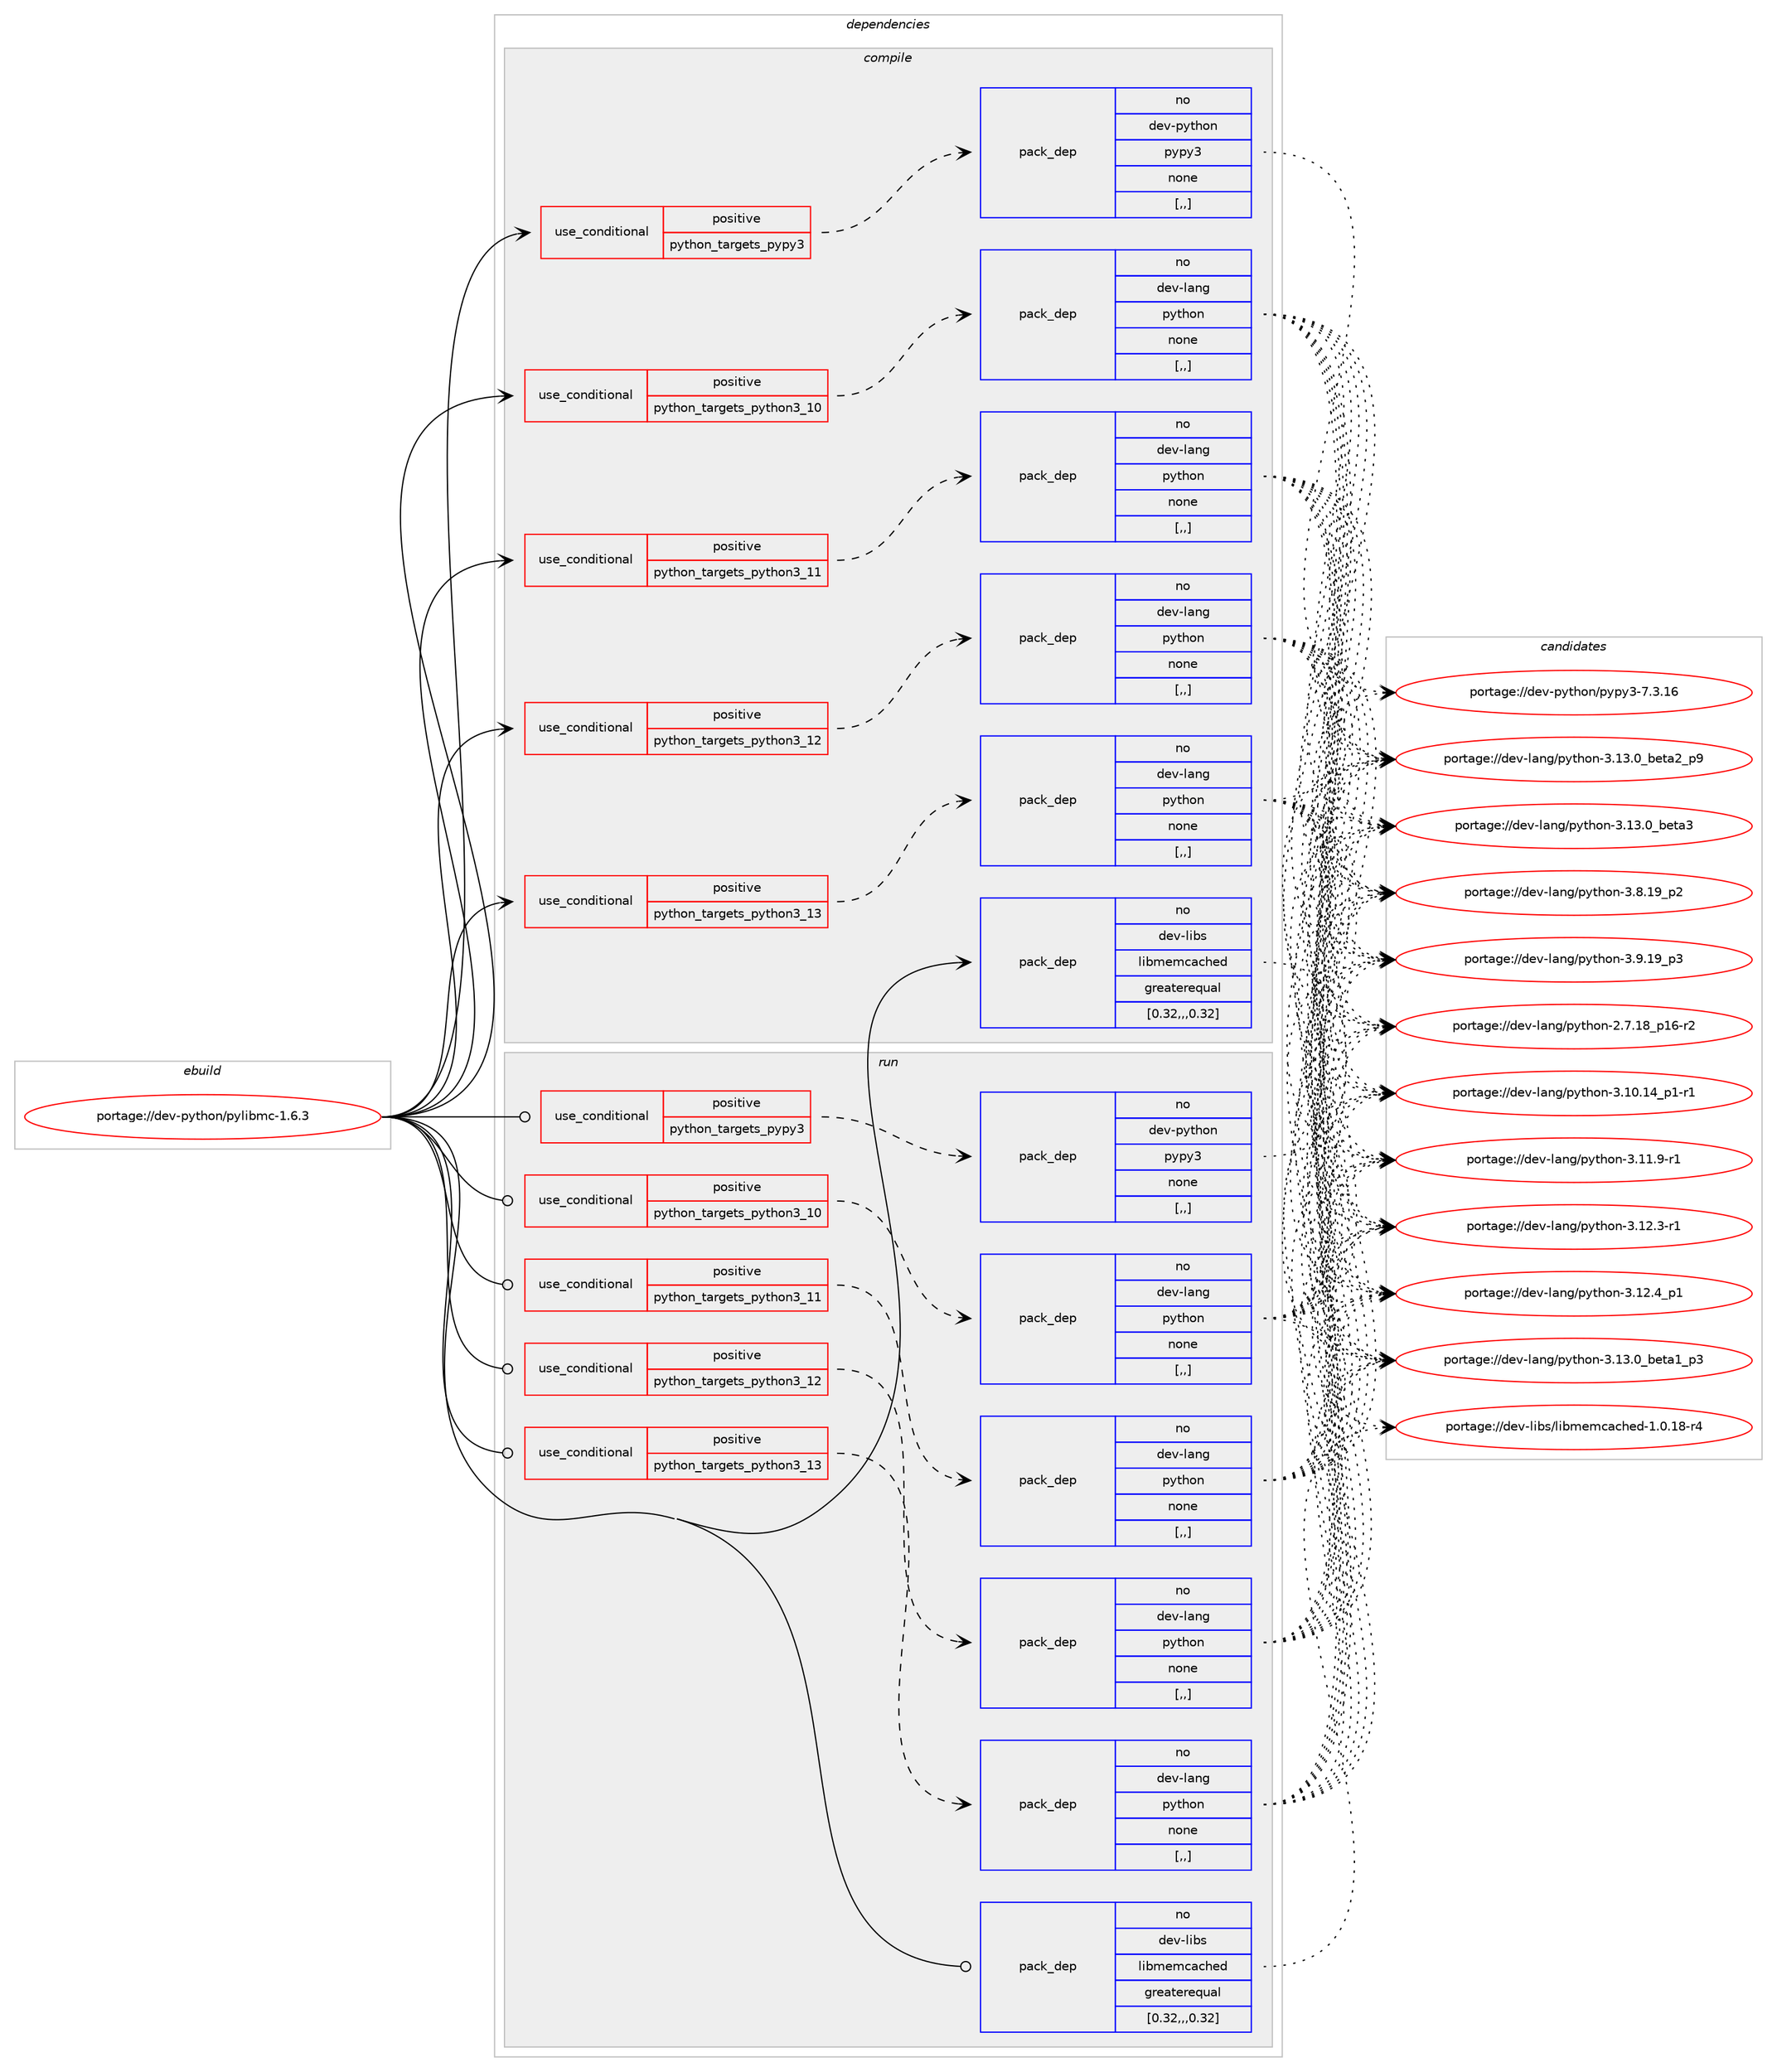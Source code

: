 digraph prolog {

# *************
# Graph options
# *************

newrank=true;
concentrate=true;
compound=true;
graph [rankdir=LR,fontname=Helvetica,fontsize=10,ranksep=1.5];#, ranksep=2.5, nodesep=0.2];
edge  [arrowhead=vee];
node  [fontname=Helvetica,fontsize=10];

# **********
# The ebuild
# **********

subgraph cluster_leftcol {
color=gray;
rank=same;
label=<<i>ebuild</i>>;
id [label="portage://dev-python/pylibmc-1.6.3", color=red, width=4, href="../dev-python/pylibmc-1.6.3.svg"];
}

# ****************
# The dependencies
# ****************

subgraph cluster_midcol {
color=gray;
label=<<i>dependencies</i>>;
subgraph cluster_compile {
fillcolor="#eeeeee";
style=filled;
label=<<i>compile</i>>;
subgraph cond35959 {
dependency153202 [label=<<TABLE BORDER="0" CELLBORDER="1" CELLSPACING="0" CELLPADDING="4"><TR><TD ROWSPAN="3" CELLPADDING="10">use_conditional</TD></TR><TR><TD>positive</TD></TR><TR><TD>python_targets_pypy3</TD></TR></TABLE>>, shape=none, color=red];
subgraph pack116022 {
dependency153203 [label=<<TABLE BORDER="0" CELLBORDER="1" CELLSPACING="0" CELLPADDING="4" WIDTH="220"><TR><TD ROWSPAN="6" CELLPADDING="30">pack_dep</TD></TR><TR><TD WIDTH="110">no</TD></TR><TR><TD>dev-python</TD></TR><TR><TD>pypy3</TD></TR><TR><TD>none</TD></TR><TR><TD>[,,]</TD></TR></TABLE>>, shape=none, color=blue];
}
dependency153202:e -> dependency153203:w [weight=20,style="dashed",arrowhead="vee"];
}
id:e -> dependency153202:w [weight=20,style="solid",arrowhead="vee"];
subgraph cond35960 {
dependency153204 [label=<<TABLE BORDER="0" CELLBORDER="1" CELLSPACING="0" CELLPADDING="4"><TR><TD ROWSPAN="3" CELLPADDING="10">use_conditional</TD></TR><TR><TD>positive</TD></TR><TR><TD>python_targets_python3_10</TD></TR></TABLE>>, shape=none, color=red];
subgraph pack116023 {
dependency153205 [label=<<TABLE BORDER="0" CELLBORDER="1" CELLSPACING="0" CELLPADDING="4" WIDTH="220"><TR><TD ROWSPAN="6" CELLPADDING="30">pack_dep</TD></TR><TR><TD WIDTH="110">no</TD></TR><TR><TD>dev-lang</TD></TR><TR><TD>python</TD></TR><TR><TD>none</TD></TR><TR><TD>[,,]</TD></TR></TABLE>>, shape=none, color=blue];
}
dependency153204:e -> dependency153205:w [weight=20,style="dashed",arrowhead="vee"];
}
id:e -> dependency153204:w [weight=20,style="solid",arrowhead="vee"];
subgraph cond35961 {
dependency153206 [label=<<TABLE BORDER="0" CELLBORDER="1" CELLSPACING="0" CELLPADDING="4"><TR><TD ROWSPAN="3" CELLPADDING="10">use_conditional</TD></TR><TR><TD>positive</TD></TR><TR><TD>python_targets_python3_11</TD></TR></TABLE>>, shape=none, color=red];
subgraph pack116024 {
dependency153207 [label=<<TABLE BORDER="0" CELLBORDER="1" CELLSPACING="0" CELLPADDING="4" WIDTH="220"><TR><TD ROWSPAN="6" CELLPADDING="30">pack_dep</TD></TR><TR><TD WIDTH="110">no</TD></TR><TR><TD>dev-lang</TD></TR><TR><TD>python</TD></TR><TR><TD>none</TD></TR><TR><TD>[,,]</TD></TR></TABLE>>, shape=none, color=blue];
}
dependency153206:e -> dependency153207:w [weight=20,style="dashed",arrowhead="vee"];
}
id:e -> dependency153206:w [weight=20,style="solid",arrowhead="vee"];
subgraph cond35962 {
dependency153208 [label=<<TABLE BORDER="0" CELLBORDER="1" CELLSPACING="0" CELLPADDING="4"><TR><TD ROWSPAN="3" CELLPADDING="10">use_conditional</TD></TR><TR><TD>positive</TD></TR><TR><TD>python_targets_python3_12</TD></TR></TABLE>>, shape=none, color=red];
subgraph pack116025 {
dependency153209 [label=<<TABLE BORDER="0" CELLBORDER="1" CELLSPACING="0" CELLPADDING="4" WIDTH="220"><TR><TD ROWSPAN="6" CELLPADDING="30">pack_dep</TD></TR><TR><TD WIDTH="110">no</TD></TR><TR><TD>dev-lang</TD></TR><TR><TD>python</TD></TR><TR><TD>none</TD></TR><TR><TD>[,,]</TD></TR></TABLE>>, shape=none, color=blue];
}
dependency153208:e -> dependency153209:w [weight=20,style="dashed",arrowhead="vee"];
}
id:e -> dependency153208:w [weight=20,style="solid",arrowhead="vee"];
subgraph cond35963 {
dependency153210 [label=<<TABLE BORDER="0" CELLBORDER="1" CELLSPACING="0" CELLPADDING="4"><TR><TD ROWSPAN="3" CELLPADDING="10">use_conditional</TD></TR><TR><TD>positive</TD></TR><TR><TD>python_targets_python3_13</TD></TR></TABLE>>, shape=none, color=red];
subgraph pack116026 {
dependency153211 [label=<<TABLE BORDER="0" CELLBORDER="1" CELLSPACING="0" CELLPADDING="4" WIDTH="220"><TR><TD ROWSPAN="6" CELLPADDING="30">pack_dep</TD></TR><TR><TD WIDTH="110">no</TD></TR><TR><TD>dev-lang</TD></TR><TR><TD>python</TD></TR><TR><TD>none</TD></TR><TR><TD>[,,]</TD></TR></TABLE>>, shape=none, color=blue];
}
dependency153210:e -> dependency153211:w [weight=20,style="dashed",arrowhead="vee"];
}
id:e -> dependency153210:w [weight=20,style="solid",arrowhead="vee"];
subgraph pack116027 {
dependency153212 [label=<<TABLE BORDER="0" CELLBORDER="1" CELLSPACING="0" CELLPADDING="4" WIDTH="220"><TR><TD ROWSPAN="6" CELLPADDING="30">pack_dep</TD></TR><TR><TD WIDTH="110">no</TD></TR><TR><TD>dev-libs</TD></TR><TR><TD>libmemcached</TD></TR><TR><TD>greaterequal</TD></TR><TR><TD>[0.32,,,0.32]</TD></TR></TABLE>>, shape=none, color=blue];
}
id:e -> dependency153212:w [weight=20,style="solid",arrowhead="vee"];
}
subgraph cluster_compileandrun {
fillcolor="#eeeeee";
style=filled;
label=<<i>compile and run</i>>;
}
subgraph cluster_run {
fillcolor="#eeeeee";
style=filled;
label=<<i>run</i>>;
subgraph cond35964 {
dependency153213 [label=<<TABLE BORDER="0" CELLBORDER="1" CELLSPACING="0" CELLPADDING="4"><TR><TD ROWSPAN="3" CELLPADDING="10">use_conditional</TD></TR><TR><TD>positive</TD></TR><TR><TD>python_targets_pypy3</TD></TR></TABLE>>, shape=none, color=red];
subgraph pack116028 {
dependency153214 [label=<<TABLE BORDER="0" CELLBORDER="1" CELLSPACING="0" CELLPADDING="4" WIDTH="220"><TR><TD ROWSPAN="6" CELLPADDING="30">pack_dep</TD></TR><TR><TD WIDTH="110">no</TD></TR><TR><TD>dev-python</TD></TR><TR><TD>pypy3</TD></TR><TR><TD>none</TD></TR><TR><TD>[,,]</TD></TR></TABLE>>, shape=none, color=blue];
}
dependency153213:e -> dependency153214:w [weight=20,style="dashed",arrowhead="vee"];
}
id:e -> dependency153213:w [weight=20,style="solid",arrowhead="odot"];
subgraph cond35965 {
dependency153215 [label=<<TABLE BORDER="0" CELLBORDER="1" CELLSPACING="0" CELLPADDING="4"><TR><TD ROWSPAN="3" CELLPADDING="10">use_conditional</TD></TR><TR><TD>positive</TD></TR><TR><TD>python_targets_python3_10</TD></TR></TABLE>>, shape=none, color=red];
subgraph pack116029 {
dependency153216 [label=<<TABLE BORDER="0" CELLBORDER="1" CELLSPACING="0" CELLPADDING="4" WIDTH="220"><TR><TD ROWSPAN="6" CELLPADDING="30">pack_dep</TD></TR><TR><TD WIDTH="110">no</TD></TR><TR><TD>dev-lang</TD></TR><TR><TD>python</TD></TR><TR><TD>none</TD></TR><TR><TD>[,,]</TD></TR></TABLE>>, shape=none, color=blue];
}
dependency153215:e -> dependency153216:w [weight=20,style="dashed",arrowhead="vee"];
}
id:e -> dependency153215:w [weight=20,style="solid",arrowhead="odot"];
subgraph cond35966 {
dependency153217 [label=<<TABLE BORDER="0" CELLBORDER="1" CELLSPACING="0" CELLPADDING="4"><TR><TD ROWSPAN="3" CELLPADDING="10">use_conditional</TD></TR><TR><TD>positive</TD></TR><TR><TD>python_targets_python3_11</TD></TR></TABLE>>, shape=none, color=red];
subgraph pack116030 {
dependency153218 [label=<<TABLE BORDER="0" CELLBORDER="1" CELLSPACING="0" CELLPADDING="4" WIDTH="220"><TR><TD ROWSPAN="6" CELLPADDING="30">pack_dep</TD></TR><TR><TD WIDTH="110">no</TD></TR><TR><TD>dev-lang</TD></TR><TR><TD>python</TD></TR><TR><TD>none</TD></TR><TR><TD>[,,]</TD></TR></TABLE>>, shape=none, color=blue];
}
dependency153217:e -> dependency153218:w [weight=20,style="dashed",arrowhead="vee"];
}
id:e -> dependency153217:w [weight=20,style="solid",arrowhead="odot"];
subgraph cond35967 {
dependency153219 [label=<<TABLE BORDER="0" CELLBORDER="1" CELLSPACING="0" CELLPADDING="4"><TR><TD ROWSPAN="3" CELLPADDING="10">use_conditional</TD></TR><TR><TD>positive</TD></TR><TR><TD>python_targets_python3_12</TD></TR></TABLE>>, shape=none, color=red];
subgraph pack116031 {
dependency153220 [label=<<TABLE BORDER="0" CELLBORDER="1" CELLSPACING="0" CELLPADDING="4" WIDTH="220"><TR><TD ROWSPAN="6" CELLPADDING="30">pack_dep</TD></TR><TR><TD WIDTH="110">no</TD></TR><TR><TD>dev-lang</TD></TR><TR><TD>python</TD></TR><TR><TD>none</TD></TR><TR><TD>[,,]</TD></TR></TABLE>>, shape=none, color=blue];
}
dependency153219:e -> dependency153220:w [weight=20,style="dashed",arrowhead="vee"];
}
id:e -> dependency153219:w [weight=20,style="solid",arrowhead="odot"];
subgraph cond35968 {
dependency153221 [label=<<TABLE BORDER="0" CELLBORDER="1" CELLSPACING="0" CELLPADDING="4"><TR><TD ROWSPAN="3" CELLPADDING="10">use_conditional</TD></TR><TR><TD>positive</TD></TR><TR><TD>python_targets_python3_13</TD></TR></TABLE>>, shape=none, color=red];
subgraph pack116032 {
dependency153222 [label=<<TABLE BORDER="0" CELLBORDER="1" CELLSPACING="0" CELLPADDING="4" WIDTH="220"><TR><TD ROWSPAN="6" CELLPADDING="30">pack_dep</TD></TR><TR><TD WIDTH="110">no</TD></TR><TR><TD>dev-lang</TD></TR><TR><TD>python</TD></TR><TR><TD>none</TD></TR><TR><TD>[,,]</TD></TR></TABLE>>, shape=none, color=blue];
}
dependency153221:e -> dependency153222:w [weight=20,style="dashed",arrowhead="vee"];
}
id:e -> dependency153221:w [weight=20,style="solid",arrowhead="odot"];
subgraph pack116033 {
dependency153223 [label=<<TABLE BORDER="0" CELLBORDER="1" CELLSPACING="0" CELLPADDING="4" WIDTH="220"><TR><TD ROWSPAN="6" CELLPADDING="30">pack_dep</TD></TR><TR><TD WIDTH="110">no</TD></TR><TR><TD>dev-libs</TD></TR><TR><TD>libmemcached</TD></TR><TR><TD>greaterequal</TD></TR><TR><TD>[0.32,,,0.32]</TD></TR></TABLE>>, shape=none, color=blue];
}
id:e -> dependency153223:w [weight=20,style="solid",arrowhead="odot"];
}
}

# **************
# The candidates
# **************

subgraph cluster_choices {
rank=same;
color=gray;
label=<<i>candidates</i>>;

subgraph choice116022 {
color=black;
nodesep=1;
choice10010111845112121116104111110471121211121215145554651464954 [label="portage://dev-python/pypy3-7.3.16", color=red, width=4,href="../dev-python/pypy3-7.3.16.svg"];
dependency153203:e -> choice10010111845112121116104111110471121211121215145554651464954:w [style=dotted,weight="100"];
}
subgraph choice116023 {
color=black;
nodesep=1;
choice100101118451089711010347112121116104111110455046554649569511249544511450 [label="portage://dev-lang/python-2.7.18_p16-r2", color=red, width=4,href="../dev-lang/python-2.7.18_p16-r2.svg"];
choice100101118451089711010347112121116104111110455146494846495295112494511449 [label="portage://dev-lang/python-3.10.14_p1-r1", color=red, width=4,href="../dev-lang/python-3.10.14_p1-r1.svg"];
choice100101118451089711010347112121116104111110455146494946574511449 [label="portage://dev-lang/python-3.11.9-r1", color=red, width=4,href="../dev-lang/python-3.11.9-r1.svg"];
choice100101118451089711010347112121116104111110455146495046514511449 [label="portage://dev-lang/python-3.12.3-r1", color=red, width=4,href="../dev-lang/python-3.12.3-r1.svg"];
choice100101118451089711010347112121116104111110455146495046529511249 [label="portage://dev-lang/python-3.12.4_p1", color=red, width=4,href="../dev-lang/python-3.12.4_p1.svg"];
choice10010111845108971101034711212111610411111045514649514648959810111697499511251 [label="portage://dev-lang/python-3.13.0_beta1_p3", color=red, width=4,href="../dev-lang/python-3.13.0_beta1_p3.svg"];
choice10010111845108971101034711212111610411111045514649514648959810111697509511257 [label="portage://dev-lang/python-3.13.0_beta2_p9", color=red, width=4,href="../dev-lang/python-3.13.0_beta2_p9.svg"];
choice1001011184510897110103471121211161041111104551464951464895981011169751 [label="portage://dev-lang/python-3.13.0_beta3", color=red, width=4,href="../dev-lang/python-3.13.0_beta3.svg"];
choice100101118451089711010347112121116104111110455146564649579511250 [label="portage://dev-lang/python-3.8.19_p2", color=red, width=4,href="../dev-lang/python-3.8.19_p2.svg"];
choice100101118451089711010347112121116104111110455146574649579511251 [label="portage://dev-lang/python-3.9.19_p3", color=red, width=4,href="../dev-lang/python-3.9.19_p3.svg"];
dependency153205:e -> choice100101118451089711010347112121116104111110455046554649569511249544511450:w [style=dotted,weight="100"];
dependency153205:e -> choice100101118451089711010347112121116104111110455146494846495295112494511449:w [style=dotted,weight="100"];
dependency153205:e -> choice100101118451089711010347112121116104111110455146494946574511449:w [style=dotted,weight="100"];
dependency153205:e -> choice100101118451089711010347112121116104111110455146495046514511449:w [style=dotted,weight="100"];
dependency153205:e -> choice100101118451089711010347112121116104111110455146495046529511249:w [style=dotted,weight="100"];
dependency153205:e -> choice10010111845108971101034711212111610411111045514649514648959810111697499511251:w [style=dotted,weight="100"];
dependency153205:e -> choice10010111845108971101034711212111610411111045514649514648959810111697509511257:w [style=dotted,weight="100"];
dependency153205:e -> choice1001011184510897110103471121211161041111104551464951464895981011169751:w [style=dotted,weight="100"];
dependency153205:e -> choice100101118451089711010347112121116104111110455146564649579511250:w [style=dotted,weight="100"];
dependency153205:e -> choice100101118451089711010347112121116104111110455146574649579511251:w [style=dotted,weight="100"];
}
subgraph choice116024 {
color=black;
nodesep=1;
choice100101118451089711010347112121116104111110455046554649569511249544511450 [label="portage://dev-lang/python-2.7.18_p16-r2", color=red, width=4,href="../dev-lang/python-2.7.18_p16-r2.svg"];
choice100101118451089711010347112121116104111110455146494846495295112494511449 [label="portage://dev-lang/python-3.10.14_p1-r1", color=red, width=4,href="../dev-lang/python-3.10.14_p1-r1.svg"];
choice100101118451089711010347112121116104111110455146494946574511449 [label="portage://dev-lang/python-3.11.9-r1", color=red, width=4,href="../dev-lang/python-3.11.9-r1.svg"];
choice100101118451089711010347112121116104111110455146495046514511449 [label="portage://dev-lang/python-3.12.3-r1", color=red, width=4,href="../dev-lang/python-3.12.3-r1.svg"];
choice100101118451089711010347112121116104111110455146495046529511249 [label="portage://dev-lang/python-3.12.4_p1", color=red, width=4,href="../dev-lang/python-3.12.4_p1.svg"];
choice10010111845108971101034711212111610411111045514649514648959810111697499511251 [label="portage://dev-lang/python-3.13.0_beta1_p3", color=red, width=4,href="../dev-lang/python-3.13.0_beta1_p3.svg"];
choice10010111845108971101034711212111610411111045514649514648959810111697509511257 [label="portage://dev-lang/python-3.13.0_beta2_p9", color=red, width=4,href="../dev-lang/python-3.13.0_beta2_p9.svg"];
choice1001011184510897110103471121211161041111104551464951464895981011169751 [label="portage://dev-lang/python-3.13.0_beta3", color=red, width=4,href="../dev-lang/python-3.13.0_beta3.svg"];
choice100101118451089711010347112121116104111110455146564649579511250 [label="portage://dev-lang/python-3.8.19_p2", color=red, width=4,href="../dev-lang/python-3.8.19_p2.svg"];
choice100101118451089711010347112121116104111110455146574649579511251 [label="portage://dev-lang/python-3.9.19_p3", color=red, width=4,href="../dev-lang/python-3.9.19_p3.svg"];
dependency153207:e -> choice100101118451089711010347112121116104111110455046554649569511249544511450:w [style=dotted,weight="100"];
dependency153207:e -> choice100101118451089711010347112121116104111110455146494846495295112494511449:w [style=dotted,weight="100"];
dependency153207:e -> choice100101118451089711010347112121116104111110455146494946574511449:w [style=dotted,weight="100"];
dependency153207:e -> choice100101118451089711010347112121116104111110455146495046514511449:w [style=dotted,weight="100"];
dependency153207:e -> choice100101118451089711010347112121116104111110455146495046529511249:w [style=dotted,weight="100"];
dependency153207:e -> choice10010111845108971101034711212111610411111045514649514648959810111697499511251:w [style=dotted,weight="100"];
dependency153207:e -> choice10010111845108971101034711212111610411111045514649514648959810111697509511257:w [style=dotted,weight="100"];
dependency153207:e -> choice1001011184510897110103471121211161041111104551464951464895981011169751:w [style=dotted,weight="100"];
dependency153207:e -> choice100101118451089711010347112121116104111110455146564649579511250:w [style=dotted,weight="100"];
dependency153207:e -> choice100101118451089711010347112121116104111110455146574649579511251:w [style=dotted,weight="100"];
}
subgraph choice116025 {
color=black;
nodesep=1;
choice100101118451089711010347112121116104111110455046554649569511249544511450 [label="portage://dev-lang/python-2.7.18_p16-r2", color=red, width=4,href="../dev-lang/python-2.7.18_p16-r2.svg"];
choice100101118451089711010347112121116104111110455146494846495295112494511449 [label="portage://dev-lang/python-3.10.14_p1-r1", color=red, width=4,href="../dev-lang/python-3.10.14_p1-r1.svg"];
choice100101118451089711010347112121116104111110455146494946574511449 [label="portage://dev-lang/python-3.11.9-r1", color=red, width=4,href="../dev-lang/python-3.11.9-r1.svg"];
choice100101118451089711010347112121116104111110455146495046514511449 [label="portage://dev-lang/python-3.12.3-r1", color=red, width=4,href="../dev-lang/python-3.12.3-r1.svg"];
choice100101118451089711010347112121116104111110455146495046529511249 [label="portage://dev-lang/python-3.12.4_p1", color=red, width=4,href="../dev-lang/python-3.12.4_p1.svg"];
choice10010111845108971101034711212111610411111045514649514648959810111697499511251 [label="portage://dev-lang/python-3.13.0_beta1_p3", color=red, width=4,href="../dev-lang/python-3.13.0_beta1_p3.svg"];
choice10010111845108971101034711212111610411111045514649514648959810111697509511257 [label="portage://dev-lang/python-3.13.0_beta2_p9", color=red, width=4,href="../dev-lang/python-3.13.0_beta2_p9.svg"];
choice1001011184510897110103471121211161041111104551464951464895981011169751 [label="portage://dev-lang/python-3.13.0_beta3", color=red, width=4,href="../dev-lang/python-3.13.0_beta3.svg"];
choice100101118451089711010347112121116104111110455146564649579511250 [label="portage://dev-lang/python-3.8.19_p2", color=red, width=4,href="../dev-lang/python-3.8.19_p2.svg"];
choice100101118451089711010347112121116104111110455146574649579511251 [label="portage://dev-lang/python-3.9.19_p3", color=red, width=4,href="../dev-lang/python-3.9.19_p3.svg"];
dependency153209:e -> choice100101118451089711010347112121116104111110455046554649569511249544511450:w [style=dotted,weight="100"];
dependency153209:e -> choice100101118451089711010347112121116104111110455146494846495295112494511449:w [style=dotted,weight="100"];
dependency153209:e -> choice100101118451089711010347112121116104111110455146494946574511449:w [style=dotted,weight="100"];
dependency153209:e -> choice100101118451089711010347112121116104111110455146495046514511449:w [style=dotted,weight="100"];
dependency153209:e -> choice100101118451089711010347112121116104111110455146495046529511249:w [style=dotted,weight="100"];
dependency153209:e -> choice10010111845108971101034711212111610411111045514649514648959810111697499511251:w [style=dotted,weight="100"];
dependency153209:e -> choice10010111845108971101034711212111610411111045514649514648959810111697509511257:w [style=dotted,weight="100"];
dependency153209:e -> choice1001011184510897110103471121211161041111104551464951464895981011169751:w [style=dotted,weight="100"];
dependency153209:e -> choice100101118451089711010347112121116104111110455146564649579511250:w [style=dotted,weight="100"];
dependency153209:e -> choice100101118451089711010347112121116104111110455146574649579511251:w [style=dotted,weight="100"];
}
subgraph choice116026 {
color=black;
nodesep=1;
choice100101118451089711010347112121116104111110455046554649569511249544511450 [label="portage://dev-lang/python-2.7.18_p16-r2", color=red, width=4,href="../dev-lang/python-2.7.18_p16-r2.svg"];
choice100101118451089711010347112121116104111110455146494846495295112494511449 [label="portage://dev-lang/python-3.10.14_p1-r1", color=red, width=4,href="../dev-lang/python-3.10.14_p1-r1.svg"];
choice100101118451089711010347112121116104111110455146494946574511449 [label="portage://dev-lang/python-3.11.9-r1", color=red, width=4,href="../dev-lang/python-3.11.9-r1.svg"];
choice100101118451089711010347112121116104111110455146495046514511449 [label="portage://dev-lang/python-3.12.3-r1", color=red, width=4,href="../dev-lang/python-3.12.3-r1.svg"];
choice100101118451089711010347112121116104111110455146495046529511249 [label="portage://dev-lang/python-3.12.4_p1", color=red, width=4,href="../dev-lang/python-3.12.4_p1.svg"];
choice10010111845108971101034711212111610411111045514649514648959810111697499511251 [label="portage://dev-lang/python-3.13.0_beta1_p3", color=red, width=4,href="../dev-lang/python-3.13.0_beta1_p3.svg"];
choice10010111845108971101034711212111610411111045514649514648959810111697509511257 [label="portage://dev-lang/python-3.13.0_beta2_p9", color=red, width=4,href="../dev-lang/python-3.13.0_beta2_p9.svg"];
choice1001011184510897110103471121211161041111104551464951464895981011169751 [label="portage://dev-lang/python-3.13.0_beta3", color=red, width=4,href="../dev-lang/python-3.13.0_beta3.svg"];
choice100101118451089711010347112121116104111110455146564649579511250 [label="portage://dev-lang/python-3.8.19_p2", color=red, width=4,href="../dev-lang/python-3.8.19_p2.svg"];
choice100101118451089711010347112121116104111110455146574649579511251 [label="portage://dev-lang/python-3.9.19_p3", color=red, width=4,href="../dev-lang/python-3.9.19_p3.svg"];
dependency153211:e -> choice100101118451089711010347112121116104111110455046554649569511249544511450:w [style=dotted,weight="100"];
dependency153211:e -> choice100101118451089711010347112121116104111110455146494846495295112494511449:w [style=dotted,weight="100"];
dependency153211:e -> choice100101118451089711010347112121116104111110455146494946574511449:w [style=dotted,weight="100"];
dependency153211:e -> choice100101118451089711010347112121116104111110455146495046514511449:w [style=dotted,weight="100"];
dependency153211:e -> choice100101118451089711010347112121116104111110455146495046529511249:w [style=dotted,weight="100"];
dependency153211:e -> choice10010111845108971101034711212111610411111045514649514648959810111697499511251:w [style=dotted,weight="100"];
dependency153211:e -> choice10010111845108971101034711212111610411111045514649514648959810111697509511257:w [style=dotted,weight="100"];
dependency153211:e -> choice1001011184510897110103471121211161041111104551464951464895981011169751:w [style=dotted,weight="100"];
dependency153211:e -> choice100101118451089711010347112121116104111110455146564649579511250:w [style=dotted,weight="100"];
dependency153211:e -> choice100101118451089711010347112121116104111110455146574649579511251:w [style=dotted,weight="100"];
}
subgraph choice116027 {
color=black;
nodesep=1;
choice10010111845108105981154710810598109101109999799104101100454946484649564511452 [label="portage://dev-libs/libmemcached-1.0.18-r4", color=red, width=4,href="../dev-libs/libmemcached-1.0.18-r4.svg"];
dependency153212:e -> choice10010111845108105981154710810598109101109999799104101100454946484649564511452:w [style=dotted,weight="100"];
}
subgraph choice116028 {
color=black;
nodesep=1;
choice10010111845112121116104111110471121211121215145554651464954 [label="portage://dev-python/pypy3-7.3.16", color=red, width=4,href="../dev-python/pypy3-7.3.16.svg"];
dependency153214:e -> choice10010111845112121116104111110471121211121215145554651464954:w [style=dotted,weight="100"];
}
subgraph choice116029 {
color=black;
nodesep=1;
choice100101118451089711010347112121116104111110455046554649569511249544511450 [label="portage://dev-lang/python-2.7.18_p16-r2", color=red, width=4,href="../dev-lang/python-2.7.18_p16-r2.svg"];
choice100101118451089711010347112121116104111110455146494846495295112494511449 [label="portage://dev-lang/python-3.10.14_p1-r1", color=red, width=4,href="../dev-lang/python-3.10.14_p1-r1.svg"];
choice100101118451089711010347112121116104111110455146494946574511449 [label="portage://dev-lang/python-3.11.9-r1", color=red, width=4,href="../dev-lang/python-3.11.9-r1.svg"];
choice100101118451089711010347112121116104111110455146495046514511449 [label="portage://dev-lang/python-3.12.3-r1", color=red, width=4,href="../dev-lang/python-3.12.3-r1.svg"];
choice100101118451089711010347112121116104111110455146495046529511249 [label="portage://dev-lang/python-3.12.4_p1", color=red, width=4,href="../dev-lang/python-3.12.4_p1.svg"];
choice10010111845108971101034711212111610411111045514649514648959810111697499511251 [label="portage://dev-lang/python-3.13.0_beta1_p3", color=red, width=4,href="../dev-lang/python-3.13.0_beta1_p3.svg"];
choice10010111845108971101034711212111610411111045514649514648959810111697509511257 [label="portage://dev-lang/python-3.13.0_beta2_p9", color=red, width=4,href="../dev-lang/python-3.13.0_beta2_p9.svg"];
choice1001011184510897110103471121211161041111104551464951464895981011169751 [label="portage://dev-lang/python-3.13.0_beta3", color=red, width=4,href="../dev-lang/python-3.13.0_beta3.svg"];
choice100101118451089711010347112121116104111110455146564649579511250 [label="portage://dev-lang/python-3.8.19_p2", color=red, width=4,href="../dev-lang/python-3.8.19_p2.svg"];
choice100101118451089711010347112121116104111110455146574649579511251 [label="portage://dev-lang/python-3.9.19_p3", color=red, width=4,href="../dev-lang/python-3.9.19_p3.svg"];
dependency153216:e -> choice100101118451089711010347112121116104111110455046554649569511249544511450:w [style=dotted,weight="100"];
dependency153216:e -> choice100101118451089711010347112121116104111110455146494846495295112494511449:w [style=dotted,weight="100"];
dependency153216:e -> choice100101118451089711010347112121116104111110455146494946574511449:w [style=dotted,weight="100"];
dependency153216:e -> choice100101118451089711010347112121116104111110455146495046514511449:w [style=dotted,weight="100"];
dependency153216:e -> choice100101118451089711010347112121116104111110455146495046529511249:w [style=dotted,weight="100"];
dependency153216:e -> choice10010111845108971101034711212111610411111045514649514648959810111697499511251:w [style=dotted,weight="100"];
dependency153216:e -> choice10010111845108971101034711212111610411111045514649514648959810111697509511257:w [style=dotted,weight="100"];
dependency153216:e -> choice1001011184510897110103471121211161041111104551464951464895981011169751:w [style=dotted,weight="100"];
dependency153216:e -> choice100101118451089711010347112121116104111110455146564649579511250:w [style=dotted,weight="100"];
dependency153216:e -> choice100101118451089711010347112121116104111110455146574649579511251:w [style=dotted,weight="100"];
}
subgraph choice116030 {
color=black;
nodesep=1;
choice100101118451089711010347112121116104111110455046554649569511249544511450 [label="portage://dev-lang/python-2.7.18_p16-r2", color=red, width=4,href="../dev-lang/python-2.7.18_p16-r2.svg"];
choice100101118451089711010347112121116104111110455146494846495295112494511449 [label="portage://dev-lang/python-3.10.14_p1-r1", color=red, width=4,href="../dev-lang/python-3.10.14_p1-r1.svg"];
choice100101118451089711010347112121116104111110455146494946574511449 [label="portage://dev-lang/python-3.11.9-r1", color=red, width=4,href="../dev-lang/python-3.11.9-r1.svg"];
choice100101118451089711010347112121116104111110455146495046514511449 [label="portage://dev-lang/python-3.12.3-r1", color=red, width=4,href="../dev-lang/python-3.12.3-r1.svg"];
choice100101118451089711010347112121116104111110455146495046529511249 [label="portage://dev-lang/python-3.12.4_p1", color=red, width=4,href="../dev-lang/python-3.12.4_p1.svg"];
choice10010111845108971101034711212111610411111045514649514648959810111697499511251 [label="portage://dev-lang/python-3.13.0_beta1_p3", color=red, width=4,href="../dev-lang/python-3.13.0_beta1_p3.svg"];
choice10010111845108971101034711212111610411111045514649514648959810111697509511257 [label="portage://dev-lang/python-3.13.0_beta2_p9", color=red, width=4,href="../dev-lang/python-3.13.0_beta2_p9.svg"];
choice1001011184510897110103471121211161041111104551464951464895981011169751 [label="portage://dev-lang/python-3.13.0_beta3", color=red, width=4,href="../dev-lang/python-3.13.0_beta3.svg"];
choice100101118451089711010347112121116104111110455146564649579511250 [label="portage://dev-lang/python-3.8.19_p2", color=red, width=4,href="../dev-lang/python-3.8.19_p2.svg"];
choice100101118451089711010347112121116104111110455146574649579511251 [label="portage://dev-lang/python-3.9.19_p3", color=red, width=4,href="../dev-lang/python-3.9.19_p3.svg"];
dependency153218:e -> choice100101118451089711010347112121116104111110455046554649569511249544511450:w [style=dotted,weight="100"];
dependency153218:e -> choice100101118451089711010347112121116104111110455146494846495295112494511449:w [style=dotted,weight="100"];
dependency153218:e -> choice100101118451089711010347112121116104111110455146494946574511449:w [style=dotted,weight="100"];
dependency153218:e -> choice100101118451089711010347112121116104111110455146495046514511449:w [style=dotted,weight="100"];
dependency153218:e -> choice100101118451089711010347112121116104111110455146495046529511249:w [style=dotted,weight="100"];
dependency153218:e -> choice10010111845108971101034711212111610411111045514649514648959810111697499511251:w [style=dotted,weight="100"];
dependency153218:e -> choice10010111845108971101034711212111610411111045514649514648959810111697509511257:w [style=dotted,weight="100"];
dependency153218:e -> choice1001011184510897110103471121211161041111104551464951464895981011169751:w [style=dotted,weight="100"];
dependency153218:e -> choice100101118451089711010347112121116104111110455146564649579511250:w [style=dotted,weight="100"];
dependency153218:e -> choice100101118451089711010347112121116104111110455146574649579511251:w [style=dotted,weight="100"];
}
subgraph choice116031 {
color=black;
nodesep=1;
choice100101118451089711010347112121116104111110455046554649569511249544511450 [label="portage://dev-lang/python-2.7.18_p16-r2", color=red, width=4,href="../dev-lang/python-2.7.18_p16-r2.svg"];
choice100101118451089711010347112121116104111110455146494846495295112494511449 [label="portage://dev-lang/python-3.10.14_p1-r1", color=red, width=4,href="../dev-lang/python-3.10.14_p1-r1.svg"];
choice100101118451089711010347112121116104111110455146494946574511449 [label="portage://dev-lang/python-3.11.9-r1", color=red, width=4,href="../dev-lang/python-3.11.9-r1.svg"];
choice100101118451089711010347112121116104111110455146495046514511449 [label="portage://dev-lang/python-3.12.3-r1", color=red, width=4,href="../dev-lang/python-3.12.3-r1.svg"];
choice100101118451089711010347112121116104111110455146495046529511249 [label="portage://dev-lang/python-3.12.4_p1", color=red, width=4,href="../dev-lang/python-3.12.4_p1.svg"];
choice10010111845108971101034711212111610411111045514649514648959810111697499511251 [label="portage://dev-lang/python-3.13.0_beta1_p3", color=red, width=4,href="../dev-lang/python-3.13.0_beta1_p3.svg"];
choice10010111845108971101034711212111610411111045514649514648959810111697509511257 [label="portage://dev-lang/python-3.13.0_beta2_p9", color=red, width=4,href="../dev-lang/python-3.13.0_beta2_p9.svg"];
choice1001011184510897110103471121211161041111104551464951464895981011169751 [label="portage://dev-lang/python-3.13.0_beta3", color=red, width=4,href="../dev-lang/python-3.13.0_beta3.svg"];
choice100101118451089711010347112121116104111110455146564649579511250 [label="portage://dev-lang/python-3.8.19_p2", color=red, width=4,href="../dev-lang/python-3.8.19_p2.svg"];
choice100101118451089711010347112121116104111110455146574649579511251 [label="portage://dev-lang/python-3.9.19_p3", color=red, width=4,href="../dev-lang/python-3.9.19_p3.svg"];
dependency153220:e -> choice100101118451089711010347112121116104111110455046554649569511249544511450:w [style=dotted,weight="100"];
dependency153220:e -> choice100101118451089711010347112121116104111110455146494846495295112494511449:w [style=dotted,weight="100"];
dependency153220:e -> choice100101118451089711010347112121116104111110455146494946574511449:w [style=dotted,weight="100"];
dependency153220:e -> choice100101118451089711010347112121116104111110455146495046514511449:w [style=dotted,weight="100"];
dependency153220:e -> choice100101118451089711010347112121116104111110455146495046529511249:w [style=dotted,weight="100"];
dependency153220:e -> choice10010111845108971101034711212111610411111045514649514648959810111697499511251:w [style=dotted,weight="100"];
dependency153220:e -> choice10010111845108971101034711212111610411111045514649514648959810111697509511257:w [style=dotted,weight="100"];
dependency153220:e -> choice1001011184510897110103471121211161041111104551464951464895981011169751:w [style=dotted,weight="100"];
dependency153220:e -> choice100101118451089711010347112121116104111110455146564649579511250:w [style=dotted,weight="100"];
dependency153220:e -> choice100101118451089711010347112121116104111110455146574649579511251:w [style=dotted,weight="100"];
}
subgraph choice116032 {
color=black;
nodesep=1;
choice100101118451089711010347112121116104111110455046554649569511249544511450 [label="portage://dev-lang/python-2.7.18_p16-r2", color=red, width=4,href="../dev-lang/python-2.7.18_p16-r2.svg"];
choice100101118451089711010347112121116104111110455146494846495295112494511449 [label="portage://dev-lang/python-3.10.14_p1-r1", color=red, width=4,href="../dev-lang/python-3.10.14_p1-r1.svg"];
choice100101118451089711010347112121116104111110455146494946574511449 [label="portage://dev-lang/python-3.11.9-r1", color=red, width=4,href="../dev-lang/python-3.11.9-r1.svg"];
choice100101118451089711010347112121116104111110455146495046514511449 [label="portage://dev-lang/python-3.12.3-r1", color=red, width=4,href="../dev-lang/python-3.12.3-r1.svg"];
choice100101118451089711010347112121116104111110455146495046529511249 [label="portage://dev-lang/python-3.12.4_p1", color=red, width=4,href="../dev-lang/python-3.12.4_p1.svg"];
choice10010111845108971101034711212111610411111045514649514648959810111697499511251 [label="portage://dev-lang/python-3.13.0_beta1_p3", color=red, width=4,href="../dev-lang/python-3.13.0_beta1_p3.svg"];
choice10010111845108971101034711212111610411111045514649514648959810111697509511257 [label="portage://dev-lang/python-3.13.0_beta2_p9", color=red, width=4,href="../dev-lang/python-3.13.0_beta2_p9.svg"];
choice1001011184510897110103471121211161041111104551464951464895981011169751 [label="portage://dev-lang/python-3.13.0_beta3", color=red, width=4,href="../dev-lang/python-3.13.0_beta3.svg"];
choice100101118451089711010347112121116104111110455146564649579511250 [label="portage://dev-lang/python-3.8.19_p2", color=red, width=4,href="../dev-lang/python-3.8.19_p2.svg"];
choice100101118451089711010347112121116104111110455146574649579511251 [label="portage://dev-lang/python-3.9.19_p3", color=red, width=4,href="../dev-lang/python-3.9.19_p3.svg"];
dependency153222:e -> choice100101118451089711010347112121116104111110455046554649569511249544511450:w [style=dotted,weight="100"];
dependency153222:e -> choice100101118451089711010347112121116104111110455146494846495295112494511449:w [style=dotted,weight="100"];
dependency153222:e -> choice100101118451089711010347112121116104111110455146494946574511449:w [style=dotted,weight="100"];
dependency153222:e -> choice100101118451089711010347112121116104111110455146495046514511449:w [style=dotted,weight="100"];
dependency153222:e -> choice100101118451089711010347112121116104111110455146495046529511249:w [style=dotted,weight="100"];
dependency153222:e -> choice10010111845108971101034711212111610411111045514649514648959810111697499511251:w [style=dotted,weight="100"];
dependency153222:e -> choice10010111845108971101034711212111610411111045514649514648959810111697509511257:w [style=dotted,weight="100"];
dependency153222:e -> choice1001011184510897110103471121211161041111104551464951464895981011169751:w [style=dotted,weight="100"];
dependency153222:e -> choice100101118451089711010347112121116104111110455146564649579511250:w [style=dotted,weight="100"];
dependency153222:e -> choice100101118451089711010347112121116104111110455146574649579511251:w [style=dotted,weight="100"];
}
subgraph choice116033 {
color=black;
nodesep=1;
choice10010111845108105981154710810598109101109999799104101100454946484649564511452 [label="portage://dev-libs/libmemcached-1.0.18-r4", color=red, width=4,href="../dev-libs/libmemcached-1.0.18-r4.svg"];
dependency153223:e -> choice10010111845108105981154710810598109101109999799104101100454946484649564511452:w [style=dotted,weight="100"];
}
}

}
